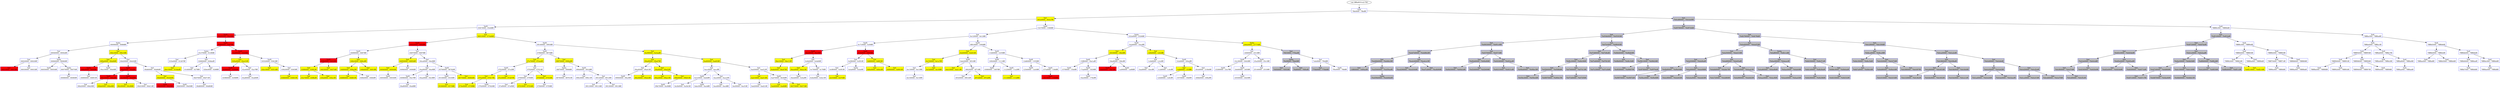 /* Pid:   3384 */
digraph processtree {
graph [rankdir = "TB"];
vad_fffffa8031e2c708 -> vad_fffffa8033813640
vad_fffffa8033813640 [label = "{ Vadl\n7ffe0000 - 7ffeffff }"shape = "record" color = "blue" style = "filled" fillcolor = "white"];
vad_fffffa8033813640 -> vad_fffffa8032475b10
vad_fffffa8032475b10 [label = "{ Vad \n0b5a0000 - 0b5a7fff }"shape = "record" color = "blue" style = "filled" fillcolor = "yellow"];
vad_fffffa8032475b10 -> vad_fffffa80312d5170
vad_fffffa80312d5170 [label = "{ VadS\n03670000 - 03e6ffff }"shape = "record" color = "blue" style = "filled" fillcolor = "white"];
vad_fffffa80312d5170 -> vad_fffffa803247ab10
vad_fffffa803247ab10 [label = "{ VadS\n00d90000 - 00e0ffff }"shape = "record" color = "blue" style = "filled" fillcolor = "red"];
vad_fffffa803247ab10 -> vad_fffffa80326f4750
vad_fffffa80326f4750 [label = "{ Vadm\n00090000 - 0088ffff }"shape = "record" color = "blue" style = "filled" fillcolor = "white"];
vad_fffffa80326f4750 -> vad_fffffa803187dc20
vad_fffffa803187dc20 [label = "{ Vad \n00040000 - 00042fff }"shape = "record" color = "blue" style = "filled" fillcolor = "white"];
vad_fffffa803187dc20 -> vad_fffffa8031696140
vad_fffffa8031696140 [label = "{ Vad \n00020000 - 00020fff }"shape = "record" color = "blue" style = "filled" fillcolor = "white"];
vad_fffffa8031696140 -> vad_fffffa8032433700
vad_fffffa8032433700 [label = "{ Vad \n00010000 - 0001ffff }"shape = "record" color = "blue" style = "filled" fillcolor = "red"];
vad_fffffa8031696140 -> vad_fffffa8031808370
vad_fffffa8031808370 [label = "{ Vad \n00030000 - 00033fff }"shape = "record" color = "blue" style = "filled" fillcolor = "white"];
vad_fffffa803187dc20 -> vad_fffffa8031699830
vad_fffffa8031699830 [label = "{ Vadm\n00060000 - 00060fff }"shape = "record" color = "blue" style = "filled" fillcolor = "white"];
vad_fffffa8031699830 -> vad_fffffa8031f3f330
vad_fffffa8031f3f330 [label = "{ VadS\n00050000 - 00050fff }"shape = "record" color = "blue" style = "filled" fillcolor = "white"];
vad_fffffa8031699830 -> vad_fffffa8031e9a560
vad_fffffa8031e9a560 [label = "{ Vadm\n00070000 - 00070fff }"shape = "record" color = "blue" style = "filled" fillcolor = "white"];
vad_fffffa8031e9a560 -> vad_fffffa80312588b0
vad_fffffa80312588b0 [label = "{ Vad \n00080000 - 00080fff }"shape = "record" color = "blue" style = "filled" fillcolor = "white"];
vad_fffffa80326f4750 -> vad_fffffa8031e2b480
vad_fffffa8031e2b480 [label = "{ Vad \n00b10000 - 00b10fff }"shape = "record" color = "blue" style = "filled" fillcolor = "yellow"];
vad_fffffa8031e2b480 -> vad_fffffa80316a7630
vad_fffffa80316a7630 [label = "{ Vad \n009a0000 - 00a06fff }"shape = "record" color = "blue" style = "filled" fillcolor = "yellow"];
vad_fffffa80316a7630 -> vad_fffffa80325491f0
vad_fffffa80325491f0 [label = "{ Vadm\n008a0000 - 0099ffff }"shape = "record" color = "blue" style = "filled" fillcolor = "red"];
vad_fffffa80325491f0 -> vad_fffffa803259a710
vad_fffffa803259a710 [label = "{ Vad \n00890000 - 00891fff }"shape = "record" color = "blue" style = "filled" fillcolor = "white"];
vad_fffffa80316a7630 -> vad_fffffa80324db8a0
vad_fffffa80324db8a0 [label = "{ VadS\n00a10000 - 00b0ffff }"shape = "record" color = "blue" style = "filled" fillcolor = "white"];
vad_fffffa8031e2b480 -> vad_fffffa803260b620
vad_fffffa803260b620 [label = "{ Vad \n00d20000 - 00d20fff }"shape = "record" color = "blue" style = "filled" fillcolor = "white"];
vad_fffffa803260b620 -> vad_fffffa8031880bb0
vad_fffffa8031880bb0 [label = "{ VadS\n00bf0000 - 00bfffff }"shape = "record" color = "blue" style = "filled" fillcolor = "red"];
vad_fffffa8031880bb0 -> vad_fffffa803172b3a0
vad_fffffa803172b3a0 [label = "{ VadS\n00b30000 - 00baffff }"shape = "record" color = "blue" style = "filled" fillcolor = "red"];
vad_fffffa803172b3a0 -> vad_fffffa803260b740
vad_fffffa803260b740 [label = "{ Vad \n00b20000 - 00b20fff }"shape = "record" color = "blue" style = "filled" fillcolor = "white"];
vad_fffffa803172b3a0 -> vad_fffffa803265d590
vad_fffffa803265d590 [label = "{ Vad \n00bb0000 - 00be8fff }"shape = "record" color = "blue" style = "filled" fillcolor = "yellow"];
vad_fffffa8031880bb0 -> vad_fffffa803246eb10
vad_fffffa803246eb10 [label = "{ VadS\n00c90000 - 00d0ffff }"shape = "record" color = "blue" style = "filled" fillcolor = "red"];
vad_fffffa803246eb10 -> vad_fffffa8031787470
vad_fffffa8031787470 [label = "{ Vad \n00c00000 - 00c88fff }"shape = "record" color = "blue" style = "filled" fillcolor = "yellow"];
vad_fffffa803246eb10 -> vad_fffffa80326757e0
vad_fffffa80326757e0 [label = "{ Vad \n00d10000 - 00d11fff }"shape = "record" color = "blue" style = "filled" fillcolor = "white"];
vad_fffffa803260b620 -> vad_fffffa803264e590
vad_fffffa803264e590 [label = "{ Vad \n00d60000 - 00d66fff }"shape = "record" color = "blue" style = "filled" fillcolor = "white"];
vad_fffffa803264e590 -> vad_fffffa803260b4b0
vad_fffffa803260b4b0 [label = "{ Vad \n00d40000 - 00d46fff }"shape = "record" color = "blue" style = "filled" fillcolor = "yellow"];
vad_fffffa803260b4b0 -> vad_fffffa8032458290
vad_fffffa8032458290 [label = "{ VadS\n00d30000 - 00d3ffff }"shape = "record" color = "blue" style = "filled" fillcolor = "red"];
vad_fffffa803260b4b0 -> vad_fffffa8032458180
vad_fffffa8032458180 [label = "{ VadS\n00d50000 - 00d5ffff }"shape = "record" color = "blue" style = "filled" fillcolor = "white"];
vad_fffffa803264e590 -> vad_fffffa80325f4eb0
vad_fffffa80325f4eb0 [label = "{ Vad \n00d70000 - 00d71fff }"shape = "record" color = "blue" style = "filled" fillcolor = "white"];
vad_fffffa80325f4eb0 -> vad_fffffa8033234340
vad_fffffa8033234340 [label = "{ Vad \n00d80000 - 00d80fff }"shape = "record" color = "blue" style = "filled" fillcolor = "white"];
vad_fffffa803247ab10 -> vad_fffffa8031448cf0
vad_fffffa8031448cf0 [label = "{ VadS\n02900000 - 0297ffff }"shape = "record" color = "blue" style = "filled" fillcolor = "red"];
vad_fffffa8031448cf0 -> vad_fffffa80316998d0
vad_fffffa80316998d0 [label = "{ Vadm\n01270000 - 013f0fff }"shape = "record" color = "blue" style = "filled" fillcolor = "white"];
vad_fffffa80316998d0 -> vad_fffffa8031e3d010
vad_fffffa8031e3d010 [label = "{ Vad \n010e0000 - 01267fff }"shape = "record" color = "blue" style = "filled" fillcolor = "white"];
vad_fffffa8031e3d010 -> vad_fffffa8032428a70
vad_fffffa8032428a70 [label = "{ Vad \n00e10000 - 010defff }"shape = "record" color = "blue" style = "filled" fillcolor = "yellow"];
vad_fffffa80316998d0 -> vad_fffffa80325e2ce0
vad_fffffa80325e2ce0 [label = "{ Vad \n02800000 - 028defff }"shape = "record" color = "blue" style = "filled" fillcolor = "white"];
vad_fffffa80325e2ce0 -> vad_fffffa8031389480
vad_fffffa8031389480 [label = "{ Vad \n01400000 - 027fffff }"shape = "record" color = "blue" style = "filled" fillcolor = "white"];
vad_fffffa80325e2ce0 -> vad_fffffa80332345c0
vad_fffffa80332345c0 [label = "{ Vad \n028e0000 - 028fffff }"shape = "record" color = "blue" style = "filled" fillcolor = "white"];
vad_fffffa8031448cf0 -> vad_fffffa8034496c50
vad_fffffa8034496c50 [label = "{ VadS\n02a90000 - 02b0ffff }"shape = "record" color = "blue" style = "filled" fillcolor = "red"];
vad_fffffa8034496c50 -> vad_fffffa8032391a70
vad_fffffa8032391a70 [label = "{ Vad \n029a0000 - 02a31fff }"shape = "record" color = "blue" style = "filled" fillcolor = "yellow"];
vad_fffffa8032391a70 -> vad_fffffa80332007b0
vad_fffffa80332007b0 [label = "{ VadS\n02990000 - 0299ffff }"shape = "record" color = "blue" style = "filled" fillcolor = "red"];
vad_fffffa80332007b0 -> vad_fffffa8033234780
vad_fffffa8033234780 [label = "{ Vad \n02980000 - 0298ffff }"shape = "record" color = "blue" style = "filled" fillcolor = "white"];
vad_fffffa8032391a70 -> vad_fffffa8032674520
vad_fffffa8032674520 [label = "{ Vad \n02a40000 - 02a7ffff }"shape = "record" color = "blue" style = "filled" fillcolor = "white"];
vad_fffffa8032674520 -> vad_fffffa80317f7cf0
vad_fffffa80317f7cf0 [label = "{ Vad \n02a80000 - 02a80fff }"shape = "record" color = "blue" style = "filled" fillcolor = "white"];
vad_fffffa8034496c50 -> vad_fffffa803175f490
vad_fffffa803175f490 [label = "{ VadS\n03520000 - 0361ffff }"shape = "record" color = "blue" style = "filled" fillcolor = "white"];
vad_fffffa803175f490 -> vad_fffffa8032441470
vad_fffffa8032441470 [label = "{ Vad \n02b10000 - 03514fff }"shape = "record" color = "blue" style = "filled" fillcolor = "yellow"];
vad_fffffa803175f490 -> vad_fffffa8032670780
vad_fffffa8032670780 [label = "{ Vad \n03620000 - 0365ffff }"shape = "record" color = "blue" style = "filled" fillcolor = "white"];
vad_fffffa8032670780 -> vad_fffffa8032771f80
vad_fffffa8032771f80 [label = "{ Vad \n03660000 - 03661fff }"shape = "record" color = "blue" style = "filled" fillcolor = "yellow"];
vad_fffffa80312d5170 -> vad_fffffa803264e230
vad_fffffa803264e230 [label = "{ Vad \n06910000 - 074d6fff }"shape = "record" color = "blue" style = "filled" fillcolor = "yellow"];
vad_fffffa803264e230 -> vad_fffffa8032403100
vad_fffffa8032403100 [label = "{ VadS\n04920000 - 0492ffff }"shape = "record" color = "blue" style = "filled" fillcolor = "red"];
vad_fffffa8032403100 -> vad_fffffa80336702d0
vad_fffffa80336702d0 [label = "{ VadS\n04080000 - 0487ffff }"shape = "record" color = "blue" style = "filled" fillcolor = "white"];
vad_fffffa80336702d0 -> vad_fffffa80311e5a60
vad_fffffa80311e5a60 [label = "{ VadS\n03fb0000 - 0402ffff }"shape = "record" color = "blue" style = "filled" fillcolor = "red"];
vad_fffffa80311e5a60 -> vad_fffffa8032771ef0
vad_fffffa8032771ef0 [label = "{ Vad \n03f90000 - 03f91fff }"shape = "record" color = "blue" style = "filled" fillcolor = "yellow"];
vad_fffffa8032771ef0 -> vad_fffffa803265e300
vad_fffffa803265e300 [label = "{ Vad \n03e70000 - 03f8efff }"shape = "record" color = "blue" style = "filled" fillcolor = "yellow"];
vad_fffffa8032771ef0 -> vad_fffffa8031e3b1b0
vad_fffffa8031e3b1b0 [label = "{ Vad \n03fa0000 - 03fa1fff }"shape = "record" color = "blue" style = "filled" fillcolor = "yellow"];
vad_fffffa80311e5a60 -> vad_fffffa8032770bf0
vad_fffffa8032770bf0 [label = "{ Vad \n04030000 - 04070fff }"shape = "record" color = "blue" style = "filled" fillcolor = "yellow"];
vad_fffffa80336702d0 -> vad_fffffa8032451d70
vad_fffffa8032451d70 [label = "{ Vad \n048c0000 - 048cdfff }"shape = "record" color = "blue" style = "filled" fillcolor = "yellow"];
vad_fffffa8032451d70 -> vad_fffffa80326eb9f0
vad_fffffa80326eb9f0 [label = "{ Vad \n04890000 - 048a5fff }"shape = "record" color = "blue" style = "filled" fillcolor = "yellow"];
vad_fffffa80326eb9f0 -> vad_fffffa8031e3b120
vad_fffffa8031e3b120 [label = "{ Vad \n04880000 - 04881fff }"shape = "record" color = "blue" style = "filled" fillcolor = "yellow"];
vad_fffffa80326eb9f0 -> vad_fffffa80337bc110
vad_fffffa80337bc110 [label = "{ Vad \n048b0000 - 048bffff }"shape = "record" color = "blue" style = "filled" fillcolor = "white"];
vad_fffffa8032451d70 -> vad_fffffa80324a3bb0
vad_fffffa80324a3bb0 [label = "{ Vad \n048d0000 - 0491ffff }"shape = "record" color = "blue" style = "filled" fillcolor = "yellow"];
vad_fffffa8032403100 -> vad_fffffa8032759580
vad_fffffa8032759580 [label = "{ Vad \n04970000 - 0497ffff }"shape = "record" color = "blue" style = "filled" fillcolor = "white"];
vad_fffffa8032759580 -> vad_fffffa8031402830
vad_fffffa8031402830 [label = "{ Vad \n04950000 - 04954fff }"shape = "record" color = "blue" style = "filled" fillcolor = "yellow"];
vad_fffffa8031402830 -> vad_fffffa8032442300
vad_fffffa8032442300 [label = "{ Vad \n04940000 - 04944fff }"shape = "record" color = "blue" style = "filled" fillcolor = "yellow"];
vad_fffffa8032442300 -> vad_fffffa80325c2690
vad_fffffa80325c2690 [label = "{ VadS\n04930000 - 04930fff }"shape = "record" color = "blue" style = "filled" fillcolor = "white"];
vad_fffffa8031402830 -> vad_fffffa8031afdb30
vad_fffffa8031afdb30 [label = "{ Vad \n04960000 - 0496ffff }"shape = "record" color = "blue" style = "filled" fillcolor = "white"];
vad_fffffa8032759580 -> vad_fffffa803339f7e0
vad_fffffa803339f7e0 [label = "{ Vad \n04ca0000 - 04e9ffff }"shape = "record" color = "blue" style = "filled" fillcolor = "white"];
vad_fffffa803339f7e0 -> vad_fffffa8033860c50
vad_fffffa8033860c50 [label = "{ Vad \n04a90000 - 04a9ffff }"shape = "record" color = "blue" style = "filled" fillcolor = "white"];
vad_fffffa8033860c50 -> vad_fffffa8033537e70
vad_fffffa8033537e70 [label = "{ VadS\n04980000 - 04a7ffff }"shape = "record" color = "blue" style = "filled" fillcolor = "white"];
vad_fffffa8033537e70 -> vad_fffffa803249ec50
vad_fffffa803249ec50 [label = "{ Vad \n04a80000 - 04a8ffff }"shape = "record" color = "blue" style = "filled" fillcolor = "white"];
vad_fffffa8033860c50 -> vad_fffffa8032574ab0
vad_fffffa8032574ab0 [label = "{ Vad \n04aa0000 - 04c9ffff }"shape = "record" color = "blue" style = "filled" fillcolor = "white"];
vad_fffffa803339f7e0 -> vad_fffffa80316bc370
vad_fffffa80316bc370 [label = "{ VadS\n05760000 - 06760fff }"shape = "record" color = "blue" style = "filled" fillcolor = "white"];
vad_fffffa80316bc370 -> vad_fffffa803247fbd0
vad_fffffa803247fbd0 [label = "{ VadS\n05160000 - 0535ffff }"shape = "record" color = "blue" style = "filled" fillcolor = "white"];
vad_fffffa803247fbd0 -> vad_fffffa8032535190
vad_fffffa8032535190 [label = "{ Vad \n05360000 - 0575ffff }"shape = "record" color = "blue" style = "filled" fillcolor = "yellow"];
vad_fffffa80316bc370 -> vad_fffffa8032395150
vad_fffffa8032395150 [label = "{ Vad \n06770000 - 06904fff }"shape = "record" color = "blue" style = "filled" fillcolor = "yellow"];
vad_fffffa803264e230 -> vad_fffffa80323caa90
vad_fffffa80323caa90 [label = "{ VadS\n09140000 - 0993ffff }"shape = "record" color = "blue" style = "filled" fillcolor = "white"];
vad_fffffa80323caa90 -> vad_fffffa8032671830
vad_fffffa8032671830 [label = "{ VadS\n07f60000 - 0875ffff }"shape = "record" color = "blue" style = "filled" fillcolor = "white"];
vad_fffffa8032671830 -> vad_fffffa80325aa160
vad_fffffa80325aa160 [label = "{ Vad \n07e70000 - 07eeefff }"shape = "record" color = "blue" style = "filled" fillcolor = "yellow"];
vad_fffffa80325aa160 -> vad_fffffa8031464fc0
vad_fffffa8031464fc0 [label = "{ VadS\n07630000 - 07e2ffff }"shape = "record" color = "blue" style = "filled" fillcolor = "white"];
vad_fffffa8031464fc0 -> vad_fffffa8032566a10
vad_fffffa8032566a10 [label = "{ Vad \n075a0000 - 07617fff }"shape = "record" color = "blue" style = "filled" fillcolor = "yellow"];
vad_fffffa8032566a10 -> vad_fffffa8032674a50
vad_fffffa8032674a50 [label = "{ Vad \n074e0000 - 0759ffff }"shape = "record" color = "blue" style = "filled" fillcolor = "yellow"];
vad_fffffa8032566a10 -> vad_fffffa8032617bd0
vad_fffffa8032617bd0 [label = "{ VadS\n07620000 - 07620fff }"shape = "record" color = "blue" style = "filled" fillcolor = "white"];
vad_fffffa8031464fc0 -> vad_fffffa803264bce0
vad_fffffa803264bce0 [label = "{ Vad \n07e30000 - 07e67fff }"shape = "record" color = "blue" style = "filled" fillcolor = "yellow"];
vad_fffffa80325aa160 -> vad_fffffa80318659a0
vad_fffffa80318659a0 [label = "{ Vad \n07f20000 - 07f21fff }"shape = "record" color = "blue" style = "filled" fillcolor = "white"];
vad_fffffa80318659a0 -> vad_fffffa8032531860
vad_fffffa8032531860 [label = "{ Vad \n07f00000 - 07f0ffff }"shape = "record" color = "blue" style = "filled" fillcolor = "white"];
vad_fffffa8032531860 -> vad_fffffa8032874ef0
vad_fffffa8032874ef0 [label = "{ Vad \n07ef0000 - 07ef0fff }"shape = "record" color = "blue" style = "filled" fillcolor = "white"];
vad_fffffa8032531860 -> vad_fffffa80337b1170
vad_fffffa80337b1170 [label = "{ Vad \n07f10000 - 07f16fff }"shape = "record" color = "blue" style = "filled" fillcolor = "yellow"];
vad_fffffa80318659a0 -> vad_fffffa8032382470
vad_fffffa8032382470 [label = "{ Vad \n07f30000 - 07f33fff }"shape = "record" color = "blue" style = "filled" fillcolor = "yellow"];
vad_fffffa8032382470 -> vad_fffffa8031175930
vad_fffffa8031175930 [label = "{ Vad \n07f40000 - 07f5ffff }"shape = "record" color = "blue" style = "filled" fillcolor = "white"];
vad_fffffa8032671830 -> vad_fffffa80326b9150
vad_fffffa80326b9150 [label = "{ Vad \n09070000 - 090bdfff }"shape = "record" color = "blue" style = "filled" fillcolor = "yellow"];
vad_fffffa80326b9150 -> vad_fffffa803267a780
vad_fffffa803267a780 [label = "{ Vadm\n08f70000 - 0906ffff }"shape = "record" color = "blue" style = "filled" fillcolor = "white"];
vad_fffffa803267a780 -> vad_fffffa803378de00
vad_fffffa803378de00 [label = "{ Vad \n08760000 - 08761fff }"shape = "record" color = "blue" style = "filled" fillcolor = "white"];
vad_fffffa80326b9150 -> vad_fffffa8032723530
vad_fffffa8032723530 [label = "{ VadS\n090d0000 - 0910ffff }"shape = "record" color = "blue" style = "filled" fillcolor = "white"];
vad_fffffa8032723530 -> vad_fffffa803270f600
vad_fffffa803270f600 [label = "{ Vad \n090c0000 - 090c1fff }"shape = "record" color = "blue" style = "filled" fillcolor = "white"];
vad_fffffa8032723530 -> vad_fffffa80327248d0
vad_fffffa80327248d0 [label = "{ Vad \n09120000 - 0912ffff }"shape = "record" color = "blue" style = "filled" fillcolor = "white"];
vad_fffffa80327248d0 -> vad_fffffa8032382230
vad_fffffa8032382230 [label = "{ Vad \n09110000 - 09110fff }"shape = "record" color = "blue" style = "filled" fillcolor = "white"];
vad_fffffa80327248d0 -> vad_fffffa80326dea80
vad_fffffa80326dea80 [label = "{ Vad \n09130000 - 0913ffff }"shape = "record" color = "blue" style = "filled" fillcolor = "white"];
vad_fffffa80323caa90 -> vad_fffffa80323822c0
vad_fffffa80323822c0 [label = "{ Vad \n0a390000 - 0a3aafff }"shape = "record" color = "blue" style = "filled" fillcolor = "yellow"];
vad_fffffa80323822c0 -> vad_fffffa803179abf0
vad_fffffa803179abf0 [label = "{ Vad \n09ad0000 - 09ad7fff }"shape = "record" color = "blue" style = "filled" fillcolor = "yellow"];
vad_fffffa803179abf0 -> vad_fffffa80327258c0
vad_fffffa80327258c0 [label = "{ Vad \n09a40000 - 09a41fff }"shape = "record" color = "blue" style = "filled" fillcolor = "white"];
vad_fffffa80327258c0 -> vad_fffffa8031402d40
vad_fffffa8031402d40 [label = "{ VadS\n09940000 - 09a3ffff }"shape = "record" color = "blue" style = "filled" fillcolor = "white"];
vad_fffffa80327258c0 -> vad_fffffa80326734d0
vad_fffffa80326734d0 [label = "{ Vad \n09a50000 - 09ab3fff }"shape = "record" color = "blue" style = "filled" fillcolor = "yellow"];
vad_fffffa803179abf0 -> vad_fffffa8032d50450
vad_fffffa8032d50450 [label = "{ Vad \n09af0000 - 09af1fff }"shape = "record" color = "blue" style = "filled" fillcolor = "yellow"];
vad_fffffa8032d50450 -> vad_fffffa8032a0a010
vad_fffffa8032a0a010 [label = "{ Vad \n09ae0000 - 09ae1fff }"shape = "record" color = "blue" style = "filled" fillcolor = "yellow"];
vad_fffffa8032d50450 -> vad_fffffa8032d503c0
vad_fffffa8032d503c0 [label = "{ Vad \n09b00000 - 09b01fff }"shape = "record" color = "blue" style = "filled" fillcolor = "yellow"];
vad_fffffa8032d503c0 -> vad_fffffa803110c600
vad_fffffa803110c600 [label = "{ VadS\n09b70000 - 0a36ffff }"shape = "record" color = "blue" style = "filled" fillcolor = "white"];
vad_fffffa80323822c0 -> vad_fffffa8032382590
vad_fffffa8032382590 [label = "{ Vad \n0ad00000 - 0ad03fff }"shape = "record" color = "blue" style = "filled" fillcolor = "yellow"];
vad_fffffa8032382590 -> vad_fffffa803378d7e0
vad_fffffa803378d7e0 [label = "{ Vad \n0acc0000 - 0accffff }"shape = "record" color = "blue" style = "filled" fillcolor = "white"];
vad_fffffa803378d7e0 -> vad_fffffa803169a940
vad_fffffa803169a940 [label = "{ VadS\n0a3c0000 - 0abbffff }"shape = "record" color = "blue" style = "filled" fillcolor = "white"];
vad_fffffa803169a940 -> vad_fffffa80327259e0
vad_fffffa80327259e0 [label = "{ Vad \n0a3b0000 - 0a3b1fff }"shape = "record" color = "blue" style = "filled" fillcolor = "white"];
vad_fffffa803169a940 -> vad_fffffa8032479230
vad_fffffa8032479230 [label = "{ VadS\n0abc0000 - 0acbffff }"shape = "record" color = "blue" style = "filled" fillcolor = "white"];
vad_fffffa803378d7e0 -> vad_fffffa80338055f0
vad_fffffa80338055f0 [label = "{ Vad \n0ace0000 - 0ace2fff }"shape = "record" color = "blue" style = "filled" fillcolor = "white"];
vad_fffffa80338055f0 -> vad_fffffa803265e6b0
vad_fffffa803265e6b0 [label = "{ Vad \n0acd0000 - 0acdffff }"shape = "record" color = "blue" style = "filled" fillcolor = "white"];
vad_fffffa80338055f0 -> vad_fffffa8033904d10
vad_fffffa8033904d10 [label = "{ Vad \n0acf0000 - 0acf1fff }"shape = "record" color = "blue" style = "filled" fillcolor = "white"];
vad_fffffa8032382590 -> vad_fffffa8032725b00
vad_fffffa8032725b00 [label = "{ Vad \n0ad30000 - 0ad31fff }"shape = "record" color = "blue" style = "filled" fillcolor = "white"];
vad_fffffa8032725b00 -> vad_fffffa8032725c20
vad_fffffa8032725c20 [label = "{ Vad \n0ad10000 - 0ad13fff }"shape = "record" color = "blue" style = "filled" fillcolor = "yellow"];
vad_fffffa8032725c20 -> vad_fffffa8032725950
vad_fffffa8032725950 [label = "{ Vad \n0ad20000 - 0ad21fff }"shape = "record" color = "blue" style = "filled" fillcolor = "white"];
vad_fffffa8032725b00 -> vad_fffffa80324424c0
vad_fffffa80324424c0 [label = "{ VadS\n0ad70000 - 0b56ffff }"shape = "record" color = "blue" style = "filled" fillcolor = "white"];
vad_fffffa80324424c0 -> vad_fffffa8033885150
vad_fffffa8033885150 [label = "{ Vad \n0ad40000 - 0ad6ffff }"shape = "record" color = "blue" style = "filled" fillcolor = "yellow"];
vad_fffffa80324424c0 -> vad_fffffa803285e0e0
vad_fffffa803285e0e0 [label = "{ Vad \n0b570000 - 0b573fff }"shape = "record" color = "blue" style = "filled" fillcolor = "yellow"];
vad_fffffa8032475b10 -> vad_fffffa8031088a60
vad_fffffa8031088a60 [label = "{ VadS\n15270000 - 1566ffff }"shape = "record" color = "blue" style = "filled" fillcolor = "white"];
vad_fffffa8031088a60 -> vad_fffffa80326f46c0
vad_fffffa80326f46c0 [label = "{ Vad \n0e120000 - 0e12ffff }"shape = "record" color = "blue" style = "filled" fillcolor = "white"];
vad_fffffa80326f46c0 -> vad_fffffa803264e120
vad_fffffa803264e120 [label = "{ VadS\n0c710000 - 0cf0ffff }"shape = "record" color = "blue" style = "filled" fillcolor = "white"];
vad_fffffa803264e120 -> vad_fffffa80329740a0
vad_fffffa80329740a0 [label = "{ VadS\n0be20000 - 0be9ffff }"shape = "record" color = "blue" style = "filled" fillcolor = "red"];
vad_fffffa80329740a0 -> vad_fffffa803312d640
vad_fffffa803312d640 [label = "{ Vad \n0be10000 - 0be11fff }"shape = "record" color = "blue" style = "filled" fillcolor = "yellow"];
vad_fffffa803312d640 -> vad_fffffa803174f160
vad_fffffa803174f160 [label = "{ Vad \n0bdb0000 - 0be07fff }"shape = "record" color = "blue" style = "filled" fillcolor = "yellow"];
vad_fffffa80329740a0 -> vad_fffffa8032be4530
vad_fffffa8032be4530 [label = "{ Vad \n0c6b0000 - 0c6d0fff }"shape = "record" color = "blue" style = "filled" fillcolor = "white"];
vad_fffffa8032be4530 -> vad_fffffa803342e560
vad_fffffa803342e560 [label = "{ Vad \n0bea0000 - 0bea1fff }"shape = "record" color = "blue" style = "filled" fillcolor = "yellow"];
vad_fffffa803342e560 -> vad_fffffa80311cdc20
vad_fffffa80311cdc20 [label = "{ VadS\n0beb0000 - 0c6affff }"shape = "record" color = "blue" style = "filled" fillcolor = "white"];
vad_fffffa8032be4530 -> vad_fffffa8031eb4540
vad_fffffa8031eb4540 [label = "{ Vad \n0c700000 - 0c70ffff }"shape = "record" color = "blue" style = "filled" fillcolor = "white"];
vad_fffffa8031eb4540 -> vad_fffffa80336488d0
vad_fffffa80336488d0 [label = "{ Vad \n0c6e0000 - 0c6e1fff }"shape = "record" color = "blue" style = "filled" fillcolor = "white"];
vad_fffffa803264e120 -> vad_fffffa803266b820
vad_fffffa803266b820 [label = "{ VadS\n0cfe0000 - 0d05ffff }"shape = "record" color = "blue" style = "filled" fillcolor = "red"];
vad_fffffa803266b820 -> vad_fffffa80326716a0
vad_fffffa80326716a0 [label = "{ Vad \n0cf90000 - 0cf91fff }"shape = "record" color = "blue" style = "filled" fillcolor = "white"];
vad_fffffa80326716a0 -> vad_fffffa8033904c80
vad_fffffa8033904c80 [label = "{ Vad \n0cf80000 - 0cf81fff }"shape = "record" color = "blue" style = "filled" fillcolor = "white"];
vad_fffffa8033904c80 -> vad_fffffa8032460670
vad_fffffa8032460670 [label = "{ Vad \n0cf10000 - 0cf75fff }"shape = "record" color = "blue" style = "filled" fillcolor = "yellow"];
vad_fffffa80326716a0 -> vad_fffffa803355b1f0
vad_fffffa803355b1f0 [label = "{ Vadm\n0cfa0000 - 0cfa0fff }"shape = "record" color = "blue" style = "filled" fillcolor = "white"];
vad_fffffa803266b820 -> vad_fffffa803323e640
vad_fffffa803323e640 [label = "{ Vad \n0d8f0000 - 0d8f1fff }"shape = "record" color = "blue" style = "filled" fillcolor = "yellow"];
vad_fffffa803323e640 -> vad_fffffa8032d61370
vad_fffffa8032d61370 [label = "{ Vad \n0d0e0000 - 0d0ecfff }"shape = "record" color = "blue" style = "filled" fillcolor = "yellow"];
vad_fffffa803323e640 -> vad_fffffa803323e180
vad_fffffa803323e180 [label = "{ Vad \n0d900000 - 0d901fff }"shape = "record" color = "blue" style = "filled" fillcolor = "yellow"];
vad_fffffa80326f46c0 -> vad_fffffa80324c4630
vad_fffffa80324c4630 [label = "{ VadS\n0f810000 - 1000ffff }"shape = "record" color = "blue" style = "filled" fillcolor = "white"];
vad_fffffa80324c4630 -> vad_fffffa8033233ad0
vad_fffffa8033233ad0 [label = "{ Vad \n0eb00000 - 0eb01fff }"shape = "record" color = "blue" style = "filled" fillcolor = "yellow"];
vad_fffffa8033233ad0 -> vad_fffffa8032877130
vad_fffffa8032877130 [label = "{ Vad \n0e150000 - 0e1a7fff }"shape = "record" color = "blue" style = "filled" fillcolor = "yellow"];
vad_fffffa8032877130 -> vad_fffffa80326f4630
vad_fffffa80326f4630 [label = "{ Vad \n0e130000 - 0e13ffff }"shape = "record" color = "blue" style = "filled" fillcolor = "white"];
vad_fffffa80326f4630 -> vad_fffffa80326f45a0
vad_fffffa80326f45a0 [label = "{ Vad \n0e140000 - 0e14ffff }"shape = "record" color = "blue" style = "filled" fillcolor = "white"];
vad_fffffa8032877130 -> vad_fffffa8032726ef0
vad_fffffa8032726ef0 [label = "{ Vad \n0e1b0000 - 0e1f0fff }"shape = "record" color = "blue" style = "filled" fillcolor = "yellow"];
vad_fffffa8033233ad0 -> vad_fffffa8032674cb0
vad_fffffa8032674cb0 [label = "{ VadS\n0eb20000 - 0f31ffff }"shape = "record" color = "blue" style = "filled" fillcolor = "white"];
vad_fffffa8032674cb0 -> vad_fffffa8033233590
vad_fffffa8033233590 [label = "{ Vad \n0eb10000 - 0eb11fff }"shape = "record" color = "blue" style = "filled" fillcolor = "yellow"];
vad_fffffa8032674cb0 -> vad_fffffa80326ddca0
vad_fffffa80326ddca0 [label = "{ Vad \n0f620000 - 0f71ffff }"shape = "record" color = "blue" style = "filled" fillcolor = "white"];
vad_fffffa80326ddca0 -> vad_fffffa80325f4e20
vad_fffffa80325f4e20 [label = "{ Vad \n0f320000 - 0f61bfff }"shape = "record" color = "blue" style = "filled" fillcolor = "white"];
vad_fffffa80326ddca0 -> vad_fffffa8033242e80
vad_fffffa8033242e80 [label = "{ Vad \n0f720000 - 0f7a0fff }"shape = "record" color = "blue" style = "filled" fillcolor = "yellow"];
vad_fffffa80324c4630 -> vad_fffffa8031789a40
vad_fffffa8031789a40 [label = "{ VadS\n11b60000 - 1235ffff }"shape = "record" color = "blue" style = "filled" fillcolor = "white"];
vad_fffffa8031789a40 -> vad_fffffa803158bc90
vad_fffffa803158bc90 [label = "{ VadS\n10920000 - 1111ffff }"shape = "record" color = "blue" style = "filled" fillcolor = "white"];
vad_fffffa803158bc90 -> vad_fffffa80324dee00
vad_fffffa80324dee00 [label = "{ VadS\n10080000 - 1087ffff }"shape = "record" color = "blue" style = "filled" fillcolor = "white"];
vad_fffffa803158bc90 -> vad_fffffa8031e95700
vad_fffffa8031e95700 [label = "{ VadS\n11230000 - 11a2ffff }"shape = "record" color = "blue" style = "filled" fillcolor = "white"];
vad_fffffa8031e95700 -> vad_fffffa80324605e0
vad_fffffa80324605e0 [label = "{ Vad \n11120000 - 111dffff }"shape = "record" color = "blue" style = "filled" fillcolor = "yellow"];
vad_fffffa8031789a40 -> vad_fffffa803141e370
vad_fffffa803141e370 [label = "{ VadS\n12d60000 - 1355ffff }"shape = "record" color = "blue" style = "filled" fillcolor = "white"];
vad_fffffa803141e370 -> vad_fffffa8031449460
vad_fffffa8031449460 [label = "{ VadS\n12540000 - 12d3ffff }"shape = "record" color = "blue" style = "filled" fillcolor = "white"];
vad_fffffa803141e370 -> vad_fffffa8031e345e0
vad_fffffa8031e345e0 [label = "{ VadS\n137e0000 - 13fdffff }"shape = "record" color = "blue" style = "filled" fillcolor = "white"];
vad_fffffa8031e345e0 -> vad_fffffa80318413e0
vad_fffffa80318413e0 [label = "{ VadS\n13610000 - 1368ffff }"shape = "record" color = "blue" style = "filled" fillcolor = "red"];
vad_fffffa8031088a60 -> vad_fffffa80323e5190
vad_fffffa80323e5190 [label = "{ Vadm\n222a0000 - 2326ffff }"shape = "record" color = "blue" style = "filled" fillcolor = "white"];
vad_fffffa80323e5190 -> vad_fffffa803144e310
vad_fffffa803144e310 [label = "{ VadS\n1b2d0000 - 1bacffff }"shape = "record" color = "blue" style = "filled" fillcolor = "white"];
vad_fffffa803144e310 -> vad_fffffa80325bbbf0
vad_fffffa80325bbbf0 [label = "{ Vad \n18330000 - 18b2ffff }"shape = "record" color = "blue" style = "filled" fillcolor = "yellow"];
vad_fffffa80325bbbf0 -> vad_fffffa803267b8e0
vad_fffffa803267b8e0 [label = "{ VadS\n15ff0000 - 16a1afff }"shape = "record" color = "blue" style = "filled" fillcolor = "white"];
vad_fffffa803267b8e0 -> vad_fffffa80326be0a0
vad_fffffa80326be0a0 [label = "{ VadS\n157f0000 - 15feffff }"shape = "record" color = "blue" style = "filled" fillcolor = "white"];
vad_fffffa803267b8e0 -> vad_fffffa80328f9280
vad_fffffa80328f9280 [label = "{ VadS\n17aa0000 - 1829ffff }"shape = "record" color = "blue" style = "filled" fillcolor = "white"];
vad_fffffa80328f9280 -> vad_fffffa8032a5b1e0
vad_fffffa8032a5b1e0 [label = "{ VadS\n16a20000 - 179effff }"shape = "record" color = "blue" style = "filled" fillcolor = "white"];
vad_fffffa80325bbbf0 -> vad_fffffa8031efc1e0
vad_fffffa8031efc1e0 [label = "{ VadS\n18ed0000 - 196cffff }"shape = "record" color = "blue" style = "filled" fillcolor = "white"];
vad_fffffa8031efc1e0 -> vad_fffffa803187d180
vad_fffffa803187d180 [label = "{ VadS\n18d00000 - 18d7ffff }"shape = "record" color = "blue" style = "filled" fillcolor = "red"];
vad_fffffa8031efc1e0 -> vad_fffffa8031879260
vad_fffffa8031879260 [label = "{ VadS\n1a090000 - 1a88ffff }"shape = "record" color = "blue" style = "filled" fillcolor = "white"];
vad_fffffa803144e310 -> vad_fffffa803244b240
vad_fffffa803244b240 [label = "{ Vad \n1d0d0000 - 1e0cffff }"shape = "record" color = "blue" style = "filled" fillcolor = "yellow"];
vad_fffffa803244b240 -> vad_fffffa8032761950
vad_fffffa8032761950 [label = "{ Vad \n1c0d0000 - 1c2cffff }"shape = "record" color = "blue" style = "filled" fillcolor = "white"];
vad_fffffa8032761950 -> vad_fffffa803141de50
vad_fffffa803141de50 [label = "{ Vad \n1bad0000 - 1becffff }"shape = "record" color = "blue" style = "filled" fillcolor = "white"];
vad_fffffa8032761950 -> vad_fffffa80327617f0
vad_fffffa80327617f0 [label = "{ Vad \n1c2d0000 - 1c4cffff }"shape = "record" color = "blue" style = "filled" fillcolor = "white"];
vad_fffffa803244b240 -> vad_fffffa8032449db0
vad_fffffa8032449db0 [label = "{ VadS\n1fcb0000 - 204affff }"shape = "record" color = "blue" style = "filled" fillcolor = "white"];
vad_fffffa8032449db0 -> vad_fffffa803270f0d0
vad_fffffa803270f0d0 [label = "{ Vad \n1e8d0000 - 1f1fffff }"shape = "record" color = "blue" style = "filled" fillcolor = "yellow"];
vad_fffffa803270f0d0 -> vad_fffffa8032616bd0
vad_fffffa8032616bd0 [label = "{ VadS\n1e0d0000 - 1e8cffff }"shape = "record" color = "blue" style = "filled" fillcolor = "white"];
vad_fffffa803270f0d0 -> vad_fffffa8031788160
vad_fffffa8031788160 [label = "{ VadS\n1f370000 - 1fb6ffff }"shape = "record" color = "blue" style = "filled" fillcolor = "white"];
vad_fffffa8032449db0 -> vad_fffffa8032722610
vad_fffffa8032722610 [label = "{ Vad \n20cb0000 - 210b0fff }"shape = "record" color = "blue" style = "filled" fillcolor = "white"];
vad_fffffa8032722610 -> vad_fffffa80325d51d0
vad_fffffa80325d51d0 [label = "{ Vad \n206b0000 - 208affff }"shape = "record" color = "blue" style = "filled" fillcolor = "white"];
vad_fffffa80323e5190 -> vad_fffffa8031ec02e0
vad_fffffa8031ec02e0 [label = "{ Vadm\n26420000 - 27774fff }"shape = "record" color = "blue" style = "filled" fillcolor = "yellow"];
vad_fffffa8031ec02e0 -> vad_fffffa803266ac80
vad_fffffa803266ac80 [label = "{ Vad \n24f40000 - 2513ffff }"shape = "record" color = "blue" style = "filled" fillcolor = "white"];
vad_fffffa803266ac80 -> vad_fffffa803327ec30
vad_fffffa803327ec30 [label = "{ VadS\n23c30000 - 2442ffff }"shape = "record" color = "blue" style = "filled" fillcolor = "white"];
vad_fffffa803327ec30 -> vad_fffffa8032a0af30
vad_fffffa8032a0af30 [label = "{ VadS\n23280000 - 23a7ffff }"shape = "record" color = "blue" style = "filled" fillcolor = "white"];
vad_fffffa803327ec30 -> vad_fffffa80317e5d40
vad_fffffa80317e5d40 [label = "{ VadS\n24d40000 - 24f3ffff }"shape = "record" color = "blue" style = "filled" fillcolor = "white"];
vad_fffffa80317e5d40 -> vad_fffffa8033176190
vad_fffffa8033176190 [label = "{ VadS\n24540000 - 24d3ffff }"shape = "record" color = "blue" style = "filled" fillcolor = "white"];
vad_fffffa803266ac80 -> vad_fffffa8033304960
vad_fffffa8033304960 [label = "{ VadS\n25a20000 - 25c1ffff }"shape = "record" color = "blue" style = "filled" fillcolor = "white"];
vad_fffffa8033304960 -> vad_fffffa803388ea10
vad_fffffa803388ea10 [label = "{ Vad \n25140000 - 2533ffff }"shape = "record" color = "blue" style = "filled" fillcolor = "white"];
vad_fffffa8031ec02e0 -> vad_fffffa803247ab60
vad_fffffa803247ab60 [label = "{ Vad \n76f10000 - 770aefff }"shape = "record" color = "blue" style = "filled" fillcolor = "gray"];
vad_fffffa803247ab60 -> vad_fffffa8031699790
vad_fffffa8031699790 [label = "{ Vadm\n76cf0000 - 76de9fff }"shape = "record" color = "blue" style = "filled" fillcolor = "gray"];
vad_fffffa8031699790 -> vad_fffffa8032725d40
vad_fffffa8032725d40 [label = "{ Vad \n74950000 - 74955fff }"shape = "record" color = "blue" style = "filled" fillcolor = "gray"];
vad_fffffa8031699790 -> vad_fffffa80323f8430
vad_fffffa80323f8430 [label = "{ Vad \n76df0000 - 76f0efff }"shape = "record" color = "blue" style = "filled" fillcolor = "gray"];
vad_fffffa803247ab60 -> vad_fffffa8031771c60
vad_fffffa8031771c60 [label = "{ Vad \n7efe0000 - 7f0dffff }"shape = "record" color = "blue" style = "filled" fillcolor = "white"];
vad_fffffa8031771c60 -> vad_fffffa8032382d70
vad_fffffa8032382d70 [label = "{ Vad \n770b0000 - 770b6fff }"shape = "record" color = "blue" style = "filled" fillcolor = "gray"];
vad_fffffa8031771c60 -> vad_fffffa803154d240
vad_fffffa803154d240 [label = "{ VadS\n7f0e0000 - 7ffdffff }"shape = "record" color = "blue" style = "filled" fillcolor = "white"];
vad_fffffa8033813640 -> vad_fffffa803187d910
vad_fffffa803187d910 [label = "{ Vad \n7fefcd80000 - 7fefcde9fff }"shape = "record" color = "blue" style = "filled" fillcolor = "gray"];
vad_fffffa803187d910 -> vad_fffffa8032456f80
vad_fffffa8032456f80 [label = "{ Vad \n7fef9790000 - 7fef97b6fff }"shape = "record" color = "blue" style = "filled" fillcolor = "gray"];
vad_fffffa8032456f80 -> vad_fffffa8032382ce0
vad_fffffa8032382ce0 [label = "{ Vad \n7fef54b0000 - 7fef5503fff }"shape = "record" color = "blue" style = "filled" fillcolor = "gray"];
vad_fffffa8032382ce0 -> vad_fffffa8032382c50
vad_fffffa8032382c50 [label = "{ Vad \n7fef0030000 - 7fef01c6fff }"shape = "record" color = "blue" style = "filled" fillcolor = "gray"];
vad_fffffa8032382c50 -> vad_fffffa80316a34c0
vad_fffffa80316a34c0 [label = "{ Vad \n7fedd7d0000 - 7fedd8b2fff }"shape = "record" color = "blue" style = "filled" fillcolor = "gray"];
vad_fffffa80316a34c0 -> vad_fffffa8033805560
vad_fffffa8033805560 [label = "{ Vad \n7fed46b0000 - 7fed46e3fff }"shape = "record" color = "blue" style = "filled" fillcolor = "gray"];
vad_fffffa8033805560 -> vad_fffffa8032449430
vad_fffffa8032449430 [label = "{ Vad \n13ff00000 - 1400aefff }"shape = "record" color = "blue" style = "filled" fillcolor = "gray"];
vad_fffffa8033805560 -> vad_fffffa803265dce0
vad_fffffa803265dce0 [label = "{ Vad \n7fed5940000 - 7fed59aefff }"shape = "record" color = "blue" style = "filled" fillcolor = "gray"];
vad_fffffa803265dce0 -> vad_fffffa80325347f0
vad_fffffa80325347f0 [label = "{ Vadm\n7fed59b0000 - 7fedd4bbfff }"shape = "record" color = "blue" style = "filled" fillcolor = "gray"];
vad_fffffa80316a34c0 -> vad_fffffa8032729780
vad_fffffa8032729780 [label = "{ Vad \n7feedc60000 - 7feedca1fff }"shape = "record" color = "blue" style = "filled" fillcolor = "gray"];
vad_fffffa8032729780 -> vad_fffffa803342d0e0
vad_fffffa803342d0e0 [label = "{ Vad \n7feed290000 - 7feed344fff }"shape = "record" color = "blue" style = "filled" fillcolor = "gray"];
vad_fffffa8032729780 -> vad_fffffa803258aba0
vad_fffffa803258aba0 [label = "{ Vad \n7feef7a0000 - 7feefb90fff }"shape = "record" color = "blue" style = "filled" fillcolor = "gray"];
vad_fffffa8032382c50 -> vad_fffffa8031865880
vad_fffffa8031865880 [label = "{ Vad \n7fef3700000 - 7fef371ffff }"shape = "record" color = "blue" style = "filled" fillcolor = "gray"];
vad_fffffa8031865880 -> vad_fffffa8032475de0
vad_fffffa8032475de0 [label = "{ Vad \n7fef0dd0000 - 7fef0e89fff }"shape = "record" color = "blue" style = "filled" fillcolor = "gray"];
vad_fffffa8032475de0 -> vad_fffffa8032721cb0
vad_fffffa8032721cb0 [label = "{ Vad \n7fef0d30000 - 7fef0dcbfff }"shape = "record" color = "blue" style = "filled" fillcolor = "gray"];
vad_fffffa8032475de0 -> vad_fffffa803270f7b0
vad_fffffa803270f7b0 [label = "{ Vad \n7fef2440000 - 7fef2609fff }"shape = "record" color = "blue" style = "filled" fillcolor = "gray"];
vad_fffffa8031865880 -> vad_fffffa80325642f0
vad_fffffa80325642f0 [label = "{ Vad \n7fef4340000 - 7fef43acfff }"shape = "record" color = "blue" style = "filled" fillcolor = "gray"];
vad_fffffa80325642f0 -> vad_fffffa80325e7850
vad_fffffa80325e7850 [label = "{ Vad \n7fef4310000 - 7fef431efff }"shape = "record" color = "blue" style = "filled" fillcolor = "gray"];
vad_fffffa80325642f0 -> vad_fffffa803335b200
vad_fffffa803335b200 [label = "{ Vad \n7fef4bd0000 - 7fef4be3fff }"shape = "record" color = "blue" style = "filled" fillcolor = "gray"];
vad_fffffa8032382ce0 -> vad_fffffa80327c9950
vad_fffffa80327c9950 [label = "{ Vad \n7fef7fc0000 - 7fef8045fff }"shape = "record" color = "blue" style = "filled" fillcolor = "gray"];
vad_fffffa80327c9950 -> vad_fffffa80327543e0
vad_fffffa80327543e0 [label = "{ Vad \n7fef7d80000 - 7fef7d8efff }"shape = "record" color = "blue" style = "filled" fillcolor = "gray"];
vad_fffffa80327543e0 -> vad_fffffa8031d1ef80
vad_fffffa8031d1ef80 [label = "{ Vad \n7fef6c20000 - 7fef6c90fff }"shape = "record" color = "blue" style = "filled" fillcolor = "gray"];
vad_fffffa8031d1ef80 -> vad_fffffa80325f7850
vad_fffffa80325f7850 [label = "{ Vad \n7fef5840000 - 7fef588dfff }"shape = "record" color = "blue" style = "filled" fillcolor = "gray"];
vad_fffffa80325f7850 -> vad_fffffa8032391140
vad_fffffa8032391140 [label = "{ Vad \n7fef56c0000 - 7fef56c6fff }"shape = "record" color = "blue" style = "filled" fillcolor = "gray"];
vad_fffffa80325f7850 -> vad_fffffa80326f3380
vad_fffffa80326f3380 [label = "{ Vad \n7fef6970000 - 7fef69a7fff }"shape = "record" color = "blue" style = "filled" fillcolor = "gray"];
vad_fffffa8031d1ef80 -> vad_fffffa80327c99e0
vad_fffffa80327c99e0 [label = "{ Vad \n7fef7400000 - 7fef7413fff }"shape = "record" color = "blue" style = "filled" fillcolor = "gray"];
vad_fffffa80327c99e0 -> vad_fffffa8032448720
vad_fffffa8032448720 [label = "{ Vad \n7fef73d0000 - 7fef73f5fff }"shape = "record" color = "blue" style = "filled" fillcolor = "gray"];
vad_fffffa80327543e0 -> vad_fffffa803273b880
vad_fffffa803273b880 [label = "{ Vad \n7fef7e60000 - 7fef7f41fff }"shape = "record" color = "blue" style = "filled" fillcolor = "gray"];
vad_fffffa803273b880 -> vad_fffffa803277f5a0
vad_fffffa803277f5a0 [label = "{ Vad \n7fef7e30000 - 7fef7e56fff }"shape = "record" color = "blue" style = "filled" fillcolor = "gray"];
vad_fffffa80327c9950 -> vad_fffffa8031d1ee60
vad_fffffa8031d1ee60 [label = "{ Vad \n7fef8d40000 - 7fef8db0fff }"shape = "record" color = "blue" style = "filled" fillcolor = "gray"];
vad_fffffa8031d1ee60 -> vad_fffffa8031f2de30
vad_fffffa8031f2de30 [label = "{ Vad \n7fef8bf0000 - 7fef8c54fff }"shape = "record" color = "blue" style = "filled" fillcolor = "gray"];
vad_fffffa8031d1ee60 -> vad_fffffa80324712c0
vad_fffffa80324712c0 [label = "{ Vad \n7fef9610000 - 7fef9620fff }"shape = "record" color = "blue" style = "filled" fillcolor = "gray"];
vad_fffffa80324712c0 -> vad_fffffa8031f2dda0
vad_fffffa8031f2dda0 [label = "{ Vad \n7fef95f0000 - 7fef9607fff }"shape = "record" color = "blue" style = "filled" fillcolor = "gray"];
vad_fffffa80324712c0 -> vad_fffffa8032456ef0
vad_fffffa8032456ef0 [label = "{ Vad \n7fef9780000 - 7fef978afff }"shape = "record" color = "blue" style = "filled" fillcolor = "gray"];
vad_fffffa8032456f80 -> vad_fffffa80316a01a0
vad_fffffa80316a01a0 [label = "{ Vad \n7fefb790000 - 7fefb79bfff }"shape = "record" color = "blue" style = "filled" fillcolor = "gray"];
vad_fffffa80316a01a0 -> vad_fffffa80325e2f80
vad_fffffa80325e2f80 [label = "{ Vad \n7fefad00000 - 7fefad55fff }"shape = "record" color = "blue" style = "filled" fillcolor = "gray"];
vad_fffffa80325e2f80 -> vad_fffffa80313f2490
vad_fffffa80313f2490 [label = "{ Vad \n7fefa500000 - 7fefa510fff }"shape = "record" color = "blue" style = "filled" fillcolor = "gray"];
vad_fffffa80313f2490 -> vad_fffffa8031699d50
vad_fffffa8031699d50 [label = "{ Vad \n7fefa030000 - 7fefa06afff }"shape = "record" color = "blue" style = "filled" fillcolor = "gray"];
vad_fffffa8031699d50 -> vad_fffffa80324ca0d0
vad_fffffa80324ca0d0 [label = "{ Vad \n7fef9df0000 - 7fef9e04fff }"shape = "record" color = "blue" style = "filled" fillcolor = "gray"];
vad_fffffa80324ca0d0 -> vad_fffffa8031437590
vad_fffffa8031437590 [label = "{ Vad \n7fef9970000 - 7fef997bfff }"shape = "record" color = "blue" style = "filled" fillcolor = "gray"];
vad_fffffa80324ca0d0 -> vad_fffffa803264a200
vad_fffffa803264a200 [label = "{ Vad \n7fef9ee0000 - 7fef9ef8fff }"shape = "record" color = "blue" style = "filled" fillcolor = "gray"];
vad_fffffa8031699d50 -> vad_fffffa8032725b90
vad_fffffa8032725b90 [label = "{ Vad \n7fefa490000 - 7fefa498fff }"shape = "record" color = "blue" style = "filled" fillcolor = "gray"];
vad_fffffa8032725b90 -> vad_fffffa80325f7a30
vad_fffffa80325f7a30 [label = "{ Vad \n7fefa3f0000 - 7fefa403fff }"shape = "record" color = "blue" style = "filled" fillcolor = "gray"];
vad_fffffa8032725b90 -> vad_fffffa80326f0870
vad_fffffa80326f0870 [label = "{ Vad \n7fefa4a0000 - 7fefa4b5fff }"shape = "record" color = "blue" style = "filled" fillcolor = "gray"];
vad_fffffa80313f2490 -> vad_fffffa80324dee50
vad_fffffa80324dee50 [label = "{ Vad \n7fefa8f0000 - 7fefa93afff }"shape = "record" color = "blue" style = "filled" fillcolor = "gray"];
vad_fffffa80324dee50 -> vad_fffffa803265c680
vad_fffffa803265c680 [label = "{ Vad \n7fefa8d0000 - 7fefa8e7fff }"shape = "record" color = "blue" style = "filled" fillcolor = "gray"];
vad_fffffa803265c680 -> vad_fffffa80326f47f0
vad_fffffa80326f47f0 [label = "{ Vad \n7fefa720000 - 7fefa880fff }"shape = "record" color = "blue" style = "filled" fillcolor = "gray"];
vad_fffffa80324dee50 -> vad_fffffa803270f690
vad_fffffa803270f690 [label = "{ Vad \n7fefa9e0000 - 7fefaad1fff }"shape = "record" color = "blue" style = "filled" fillcolor = "gray"];
vad_fffffa803270f690 -> vad_fffffa803270f720
vad_fffffa803270f720 [label = "{ Vad \n7fefa990000 - 7fefa9d2fff }"shape = "record" color = "blue" style = "filled" fillcolor = "gray"];
vad_fffffa803270f690 -> vad_fffffa8033904bf0
vad_fffffa8033904bf0 [label = "{ Vad \n7fefaae0000 - 7fefacf6fff }"shape = "record" color = "blue" style = "filled" fillcolor = "gray"];
vad_fffffa80325e2f80 -> vad_fffffa80317c9aa0
vad_fffffa80317c9aa0 [label = "{ Vadm\n7fefaff0000 - 7fefb1cdfff }"shape = "record" color = "blue" style = "filled" fillcolor = "gray"];
vad_fffffa80317c9aa0 -> vad_fffffa80325f79a0
vad_fffffa80325f79a0 [label = "{ Vad \n7fefae90000 - 7fefaeacfff }"shape = "record" color = "blue" style = "filled" fillcolor = "gray"];
vad_fffffa80325f79a0 -> vad_fffffa8032613e80
vad_fffffa8032613e80 [label = "{ Vad \n7fefad60000 - 7fefae8bfff }"shape = "record" color = "blue" style = "filled" fillcolor = "gray"];
vad_fffffa80325f79a0 -> vad_fffffa8033827c10
vad_fffffa8033827c10 [label = "{ Vad \n7fefaee0000 - 7fefafe9fff }"shape = "record" color = "blue" style = "filled" fillcolor = "gray"];
vad_fffffa8033827c10 -> vad_fffffa80326f37e0
vad_fffffa80326f37e0 [label = "{ Vad \n7fefaeb0000 - 7fefaed3fff }"shape = "record" color = "blue" style = "filled" fillcolor = "gray"];
vad_fffffa80317c9aa0 -> vad_fffffa8032396b70
vad_fffffa8032396b70 [label = "{ Vad \n7fefb350000 - 7fefb37cfff }"shape = "record" color = "blue" style = "filled" fillcolor = "gray"];
vad_fffffa8032396b70 -> vad_fffffa803259c800
vad_fffffa803259c800 [label = "{ Vad \n7fefb1d0000 - 7fefb28afff }"shape = "record" color = "blue" style = "filled" fillcolor = "gray"];
vad_fffffa803259c800 -> vad_fffffa8032b4b010
vad_fffffa8032b4b010 [label = "{ Vad \n7fefb290000 - 7fefb296fff }"shape = "record" color = "blue" style = "filled" fillcolor = "gray"];
vad_fffffa8032396b70 -> vad_fffffa8032615cf0
vad_fffffa8032615cf0 [label = "{ Vad \n7fefb6c0000 - 7fefb6dafff }"shape = "record" color = "blue" style = "filled" fillcolor = "gray"];
vad_fffffa8032615cf0 -> vad_fffffa8031834720
vad_fffffa8031834720 [label = "{ Vad \n7fefb530000 - 7fefb532fff }"shape = "record" color = "blue" style = "filled" fillcolor = "gray"];
vad_fffffa80316a01a0 -> vad_fffffa8032598520
vad_fffffa8032598520 [label = "{ Vad \n7fefc2f0000 - 7fefc304fff }"shape = "record" color = "blue" style = "filled" fillcolor = "gray"];
vad_fffffa8032598520 -> vad_fffffa8032616600
vad_fffffa8032616600 [label = "{ Vad \n7fefbca0000 - 7fefbca9fff }"shape = "record" color = "blue" style = "filled" fillcolor = "gray"];
vad_fffffa8032616600 -> vad_fffffa80325b9df0
vad_fffffa80325b9df0 [label = "{ Vad \n7fefbc50000 - 7fefbc5bfff }"shape = "record" color = "blue" style = "filled" fillcolor = "gray"];
vad_fffffa80325b9df0 -> vad_fffffa8031d1eef0
vad_fffffa8031d1eef0 [label = "{ Vad \n7fefb7a0000 - 7fefb8c4fff }"shape = "record" color = "blue" style = "filled" fillcolor = "gray"];
vad_fffffa8032616600 -> vad_fffffa80329cc360
vad_fffffa80329cc360 [label = "{ Vad \n7fefc020000 - 7fefc074fff }"shape = "record" color = "blue" style = "filled" fillcolor = "gray"];
vad_fffffa80329cc360 -> vad_fffffa80327c9830
vad_fffffa80327c9830 [label = "{ Vad \n7fefbd80000 - 7fefbdc6fff }"shape = "record" color = "blue" style = "filled" fillcolor = "gray"];
vad_fffffa80327c9830 -> vad_fffffa803359b320
vad_fffffa803359b320 [label = "{ Vad \n7fefc010000 - 7fefc016fff }"shape = "record" color = "blue" style = "filled" fillcolor = "gray"];
vad_fffffa80329cc360 -> vad_fffffa80327c98c0
vad_fffffa80327c98c0 [label = "{ Vad \n7fefc080000 - 7fefc097fff }"shape = "record" color = "blue" style = "filled" fillcolor = "gray"];
vad_fffffa8032598520 -> vad_fffffa8032454820
vad_fffffa8032454820 [label = "{ Vad \n7fefca20000 - 7fefca2efff }"shape = "record" color = "blue" style = "filled" fillcolor = "gray"];
vad_fffffa8032454820 -> vad_fffffa8031699cc0
vad_fffffa8031699cc0 [label = "{ Vad \n7fefc980000 - 7fefc98afff }"shape = "record" color = "blue" style = "filled" fillcolor = "gray"];
vad_fffffa8031699cc0 -> vad_fffffa80324ca240
vad_fffffa80324ca240 [label = "{ Vad \n7fefc660000 - 7fefc853fff }"shape = "record" color = "blue" style = "filled" fillcolor = "gray"];
vad_fffffa80324ca240 -> vad_fffffa803260b420
vad_fffffa803260b420 [label = "{ Vad \n7fefc320000 - 7fefc38cfff }"shape = "record" color = "blue" style = "filled" fillcolor = "gray"];
vad_fffffa80324ca240 -> vad_fffffa803177d540
vad_fffffa803177d540 [label = "{ Vad \n7fefc8e0000 - 7fefc902fff }"shape = "record" color = "blue" style = "filled" fillcolor = "gray"];
vad_fffffa8031699cc0 -> vad_fffffa8031699c30
vad_fffffa8031699c30 [label = "{ Vad \n7fefc9b0000 - 7fefc9d4fff }"shape = "record" color = "blue" style = "filled" fillcolor = "gray"];
vad_fffffa8031699c30 -> vad_fffffa80323915a0
vad_fffffa80323915a0 [label = "{ Vad \n7fefc9e0000 - 7fefca1cfff }"shape = "record" color = "blue" style = "filled" fillcolor = "gray"];
vad_fffffa8032454820 -> vad_fffffa8031f45b70
vad_fffffa8031f45b70 [label = "{ Vad \n7fefcbf0000 - 7fefcbfefff }"shape = "record" color = "blue" style = "filled" fillcolor = "gray"];
vad_fffffa8031f45b70 -> vad_fffffa803276d480
vad_fffffa803276d480 [label = "{ Vad \n7fefcb30000 - 7fefcb43fff }"shape = "record" color = "blue" style = "filled" fillcolor = "gray"];
vad_fffffa803276d480 -> vad_fffffa8031847600
vad_fffffa8031847600 [label = "{ Vad \n7fefcad0000 - 7fefcb26fff }"shape = "record" color = "blue" style = "filled" fillcolor = "gray"];
vad_fffffa803276d480 -> vad_fffffa8032475e70
vad_fffffa8032475e70 [label = "{ Vad \n7fefcbe0000 - 7fefcbeefff }"shape = "record" color = "blue" style = "filled" fillcolor = "gray"];
vad_fffffa8031f45b70 -> vad_fffffa8031f45ae0
vad_fffffa8031f45ae0 [label = "{ Vad \n7fefcd20000 - 7fefcd5afff }"shape = "record" color = "blue" style = "filled" fillcolor = "gray"];
vad_fffffa8031f45ae0 -> vad_fffffa803264e870
vad_fffffa803264e870 [label = "{ Vad \n7fefcce0000 - 7fefcd15fff }"shape = "record" color = "blue" style = "filled" fillcolor = "gray"];
vad_fffffa8031f45ae0 -> vad_fffffa803264e7e0
vad_fffffa803264e7e0 [label = "{ Vad \n7fefcd60000 - 7fefcd79fff }"shape = "record" color = "blue" style = "filled" fillcolor = "gray"];
vad_fffffa803187d910 -> vad_fffffa80322f0460
vad_fffffa80322f0460 [label = "{ Vadl\n7fffff8c000 - 7fffff8dfff }"shape = "record" color = "blue" style = "filled" fillcolor = "white"];
vad_fffffa80322f0460 -> vad_fffffa8031f0d1e0
vad_fffffa8031f0d1e0 [label = "{ Vad \n7feff120000 - 7feff1fafff }"shape = "record" color = "blue" style = "filled" fillcolor = "gray"];
vad_fffffa8031f0d1e0 -> vad_fffffa80324081b0
vad_fffffa80324081b0 [label = "{ Vad \n7fefd720000 - 7fefd7befff }"shape = "record" color = "blue" style = "filled" fillcolor = "gray"];
vad_fffffa80324081b0 -> vad_fffffa80324981e0
vad_fffffa80324981e0 [label = "{ Vad \n7fefd3c0000 - 7fefd3defff }"shape = "record" color = "blue" style = "filled" fillcolor = "gray"];
vad_fffffa80324981e0 -> vad_fffffa8031e3d150
vad_fffffa8031e3d150 [label = "{ Vad \n7fefcfa0000 - 7fefcfcdfff }"shape = "record" color = "blue" style = "filled" fillcolor = "gray"];
vad_fffffa8031e3d150 -> vad_fffffa8031f45c00
vad_fffffa8031f45c00 [label = "{ Vad \n7fefcf60000 - 7fefcf7dfff }"shape = "record" color = "blue" style = "filled" fillcolor = "gray"];
vad_fffffa8031f45c00 -> vad_fffffa8032475f00
vad_fffffa8032475f00 [label = "{ Vad \n7fefcdf0000 - 7fefcf5cfff }"shape = "record" color = "blue" style = "filled" fillcolor = "gray"];
vad_fffffa8031e3d150 -> vad_fffffa8033174f80
vad_fffffa8033174f80 [label = "{ Vad \n7fefd340000 - 7fefd3b0fff }"shape = "record" color = "blue" style = "filled" fillcolor = "gray"];
vad_fffffa80324981e0 -> vad_fffffa803184eb60
vad_fffffa803184eb60 [label = "{ Vad \n7fefd5e0000 - 7fefd5edfff }"shape = "record" color = "blue" style = "filled" fillcolor = "gray"];
vad_fffffa803184eb60 -> vad_fffffa80312aa650
vad_fffffa80312aa650 [label = "{ Vad \n7fefd3e0000 - 7fefd5dbfff }"shape = "record" color = "blue" style = "filled" fillcolor = "gray"];
vad_fffffa803184eb60 -> vad_fffffa80324331e0
vad_fffffa80324331e0 [label = "{ Vad \n7fefd5f0000 - 7fefd71bfff }"shape = "record" color = "blue" style = "filled" fillcolor = "gray"];
vad_fffffa80324081b0 -> vad_fffffa803184ead0
vad_fffffa803184ead0 [label = "{ Vad \n7fefe1e0000 - 7fefe2aafff }"shape = "record" color = "blue" style = "filled" fillcolor = "gray"];
vad_fffffa803184ead0 -> vad_fffffa8031e3d0c0
vad_fffffa8031e3d0c0 [label = "{ Vad \n7fefda50000 - 7fefdb58fff }"shape = "record" color = "blue" style = "filled" fillcolor = "gray"];
vad_fffffa8031e3d0c0 -> vad_fffffa803260b6b0
vad_fffffa803260b6b0 [label = "{ Vad \n7fefd7d0000 - 7fefd868fff }"shape = "record" color = "blue" style = "filled" fillcolor = "gray"];
vad_fffffa803260b6b0 -> vad_fffffa803265d4e0
vad_fffffa803265d4e0 [label = "{ Vad \n7fefd7c0000 - 7fefd7c7fff }"shape = "record" color = "blue" style = "filled" fillcolor = "gray"];
vad_fffffa803260b6b0 -> vad_fffffa80325a7280
vad_fffffa80325a7280 [label = "{ Vad \n7fefd870000 - 7fefda46fff }"shape = "record" color = "blue" style = "filled" fillcolor = "gray"];
vad_fffffa8031e3d0c0 -> vad_fffffa8032456e60
vad_fffffa8032456e60 [label = "{ Vad \n7fefe100000 - 7fefe1d9fff }"shape = "record" color = "blue" style = "filled" fillcolor = "gray"];
vad_fffffa8032456e60 -> vad_fffffa8032396ae0
vad_fffffa8032396ae0 [label = "{ Vad \n7fefdb60000 - 7fefdbb1fff }"shape = "record" color = "blue" style = "filled" fillcolor = "gray"];
vad_fffffa803184ead0 -> vad_fffffa8033174e60
vad_fffffa8033174e60 [label = "{ Vad \n7feff060000 - 7feff0c6fff }"shape = "record" color = "blue" style = "filled" fillcolor = "gray"];
vad_fffffa8033174e60 -> vad_fffffa8033174ef0
vad_fffffa8033174ef0 [label = "{ Vad \n7fefe2d0000 - 7feff059fff }"shape = "record" color = "blue" style = "filled" fillcolor = "gray"];
vad_fffffa8033174e60 -> vad_fffffa80326485e0
vad_fffffa80326485e0 [label = "{ Vad \n7feff0d0000 - 7feff11cfff }"shape = "record" color = "blue" style = "filled" fillcolor = "gray"];
vad_fffffa8031f0d1e0 -> vad_fffffa80327619e0
vad_fffffa80327619e0 [label = "{ Vadl\n7fffff6c000 - 7fffff6dfff }"shape = "record" color = "blue" style = "filled" fillcolor = "white"];
vad_fffffa80327619e0 -> vad_fffffa8031e32010
vad_fffffa8031e32010 [label = "{ Vadl\n7fffff64000 - 7fffff65fff }"shape = "record" color = "blue" style = "filled" fillcolor = "white"];
vad_fffffa8031e32010 -> vad_fffffa803389a800
vad_fffffa803389a800 [label = "{ Vadl\n7fffff62000 - 7fffff63fff }"shape = "record" color = "blue" style = "filled" fillcolor = "white"];
vad_fffffa803389a800 -> vad_fffffa803244db40
vad_fffffa803244db40 [label = "{ Vad \n7feff210000 - 7feff210fff }"shape = "record" color = "blue" style = "filled" fillcolor = "yellow"];
vad_fffffa8031e32010 -> vad_fffffa80324a4840
vad_fffffa80324a4840 [label = "{ Vadl\n7fffff6a000 - 7fffff6bfff }"shape = "record" color = "blue" style = "filled" fillcolor = "white"];
vad_fffffa80327619e0 -> vad_fffffa8032616190
vad_fffffa8032616190 [label = "{ Vadl\n7fffff82000 - 7fffff83fff }"shape = "record" color = "blue" style = "filled" fillcolor = "white"];
vad_fffffa8032616190 -> vad_fffffa80325743b0
vad_fffffa80325743b0 [label = "{ Vadl\n7fffff70000 - 7fffff71fff }"shape = "record" color = "blue" style = "filled" fillcolor = "white"];
vad_fffffa80325743b0 -> vad_fffffa8032730180
vad_fffffa8032730180 [label = "{ Vadl\n7fffff6e000 - 7fffff6ffff }"shape = "record" color = "blue" style = "filled" fillcolor = "white"];
vad_fffffa8032616190 -> vad_fffffa803162d6a0
vad_fffffa803162d6a0 [label = "{ Vadl\n7fffff88000 - 7fffff89fff }"shape = "record" color = "blue" style = "filled" fillcolor = "white"];
vad_fffffa803162d6a0 -> vad_fffffa80326cb190
vad_fffffa80326cb190 [label = "{ Vadl\n7fffff8a000 - 7fffff8bfff }"shape = "record" color = "blue" style = "filled" fillcolor = "white"];
vad_fffffa80322f0460 -> vad_fffffa8032571ed0
vad_fffffa8032571ed0 [label = "{ Vadl\n7fffffac000 - 7fffffadfff }"shape = "record" color = "blue" style = "filled" fillcolor = "white"];
vad_fffffa8032571ed0 -> vad_fffffa8032471220
vad_fffffa8032471220 [label = "{ Vadl\n7fffffa0000 - 7fffffa1fff }"shape = "record" color = "blue" style = "filled" fillcolor = "white"];
vad_fffffa8032471220 -> vad_fffffa80326693e0
vad_fffffa80326693e0 [label = "{ Vadl\n7fffff94000 - 7fffff95fff }"shape = "record" color = "blue" style = "filled" fillcolor = "white"];
vad_fffffa80326693e0 -> vad_fffffa80332344a0
vad_fffffa80332344a0 [label = "{ Vadl\n7fffff90000 - 7fffff91fff }"shape = "record" color = "blue" style = "filled" fillcolor = "white"];
vad_fffffa80332344a0 -> vad_fffffa80326709e0
vad_fffffa80326709e0 [label = "{ Vadl\n7fffff8e000 - 7fffff8ffff }"shape = "record" color = "blue" style = "filled" fillcolor = "white"];
vad_fffffa80332344a0 -> vad_fffffa80325f7ac0
vad_fffffa80325f7ac0 [label = "{ Vadl\n7fffff92000 - 7fffff93fff }"shape = "record" color = "blue" style = "filled" fillcolor = "white"];
vad_fffffa80326693e0 -> vad_fffffa80325a7160
vad_fffffa80325a7160 [label = "{ Vadl\n7fffff98000 - 7fffff99fff }"shape = "record" color = "blue" style = "filled" fillcolor = "white"];
vad_fffffa80325a7160 -> vad_fffffa803265ddf0
vad_fffffa803265ddf0 [label = "{ Vadl\n7fffff96000 - 7fffff97fff }"shape = "record" color = "blue" style = "filled" fillcolor = "white"];
vad_fffffa80325a7160 -> vad_fffffa803160c6a0
vad_fffffa803160c6a0 [label = "{ Vadl\n7fffff9e000 - 7fffff9ffff }"shape = "record" color = "blue" style = "filled" fillcolor = "white"];
vad_fffffa8032471220 -> vad_fffffa80313f2520
vad_fffffa80313f2520 [label = "{ Vadl\n7fffffa6000 - 7fffffa7fff }"shape = "record" color = "blue" style = "filled" fillcolor = "white"];
vad_fffffa80313f2520 -> vad_fffffa80320fb680
vad_fffffa80320fb680 [label = "{ Vadl\n7fffffa4000 - 7fffffa5fff }"shape = "record" color = "blue" style = "filled" fillcolor = "white"];
vad_fffffa80313f2520 -> vad_fffffa80325987a0
vad_fffffa80325987a0 [label = "{ Vadl\n7fffffa8000 - 7fffffa9fff }"shape = "record" color = "blue" style = "filled" fillcolor = "white"];
vad_fffffa80325987a0 -> vad_fffffa80316c5370
vad_fffffa80316c5370 [label = "{ Vadl\n7fffffaa000 - 7fffffabfff }"shape = "record" color = "blue" style = "filled" fillcolor = "white"];
vad_fffffa8032571ed0 -> vad_fffffa80324cac50
vad_fffffa80324cac50 [label = "{ Vadl\n7fffffd5000 - 7fffffd6fff }"shape = "record" color = "blue" style = "filled" fillcolor = "white"];
vad_fffffa80324cac50 -> vad_fffffa80316a6b20
vad_fffffa80316a6b20 [label = "{ Vad \n7fffffb0000 - 7fffffd2fff }"shape = "record" color = "blue" style = "filled" fillcolor = "white"];
vad_fffffa80316a6b20 -> vad_fffffa8031ee9010
vad_fffffa8031ee9010 [label = "{ Vadl\n7fffffae000 - 7fffffaffff }"shape = "record" color = "blue" style = "filled" fillcolor = "white"];
vad_fffffa80316a6b20 -> vad_fffffa8032606280
vad_fffffa8032606280 [label = "{ Vadl\n7fffffd3000 - 7fffffd4fff }"shape = "record" color = "blue" style = "filled" fillcolor = "white"];
vad_fffffa80324cac50 -> vad_fffffa8032403f70
vad_fffffa8032403f70 [label = "{ Vadl\n7fffffdb000 - 7fffffdbfff }"shape = "record" color = "blue" style = "filled" fillcolor = "white"];
vad_fffffa8032403f70 -> vad_fffffa803247c250
vad_fffffa803247c250 [label = "{ Vadl\n7fffffd9000 - 7fffffdafff }"shape = "record" color = "blue" style = "filled" fillcolor = "white"];
vad_fffffa803247c250 -> vad_fffffa803281aae0
vad_fffffa803281aae0 [label = "{ Vadl\n7fffffd7000 - 7fffffd8fff }"shape = "record" color = "blue" style = "filled" fillcolor = "white"];
vad_fffffa8032403f70 -> vad_fffffa8032455d90
vad_fffffa8032455d90 [label = "{ Vadl\n7fffffdc000 - 7fffffddfff }"shape = "record" color = "blue" style = "filled" fillcolor = "white"];
vad_fffffa8032455d90 -> vad_fffffa803241b640
vad_fffffa803241b640 [label = "{ Vadl\n7fffffde000 - 7fffffdffff }"shape = "record" color = "blue" style = "filled" fillcolor = "white"];
}
